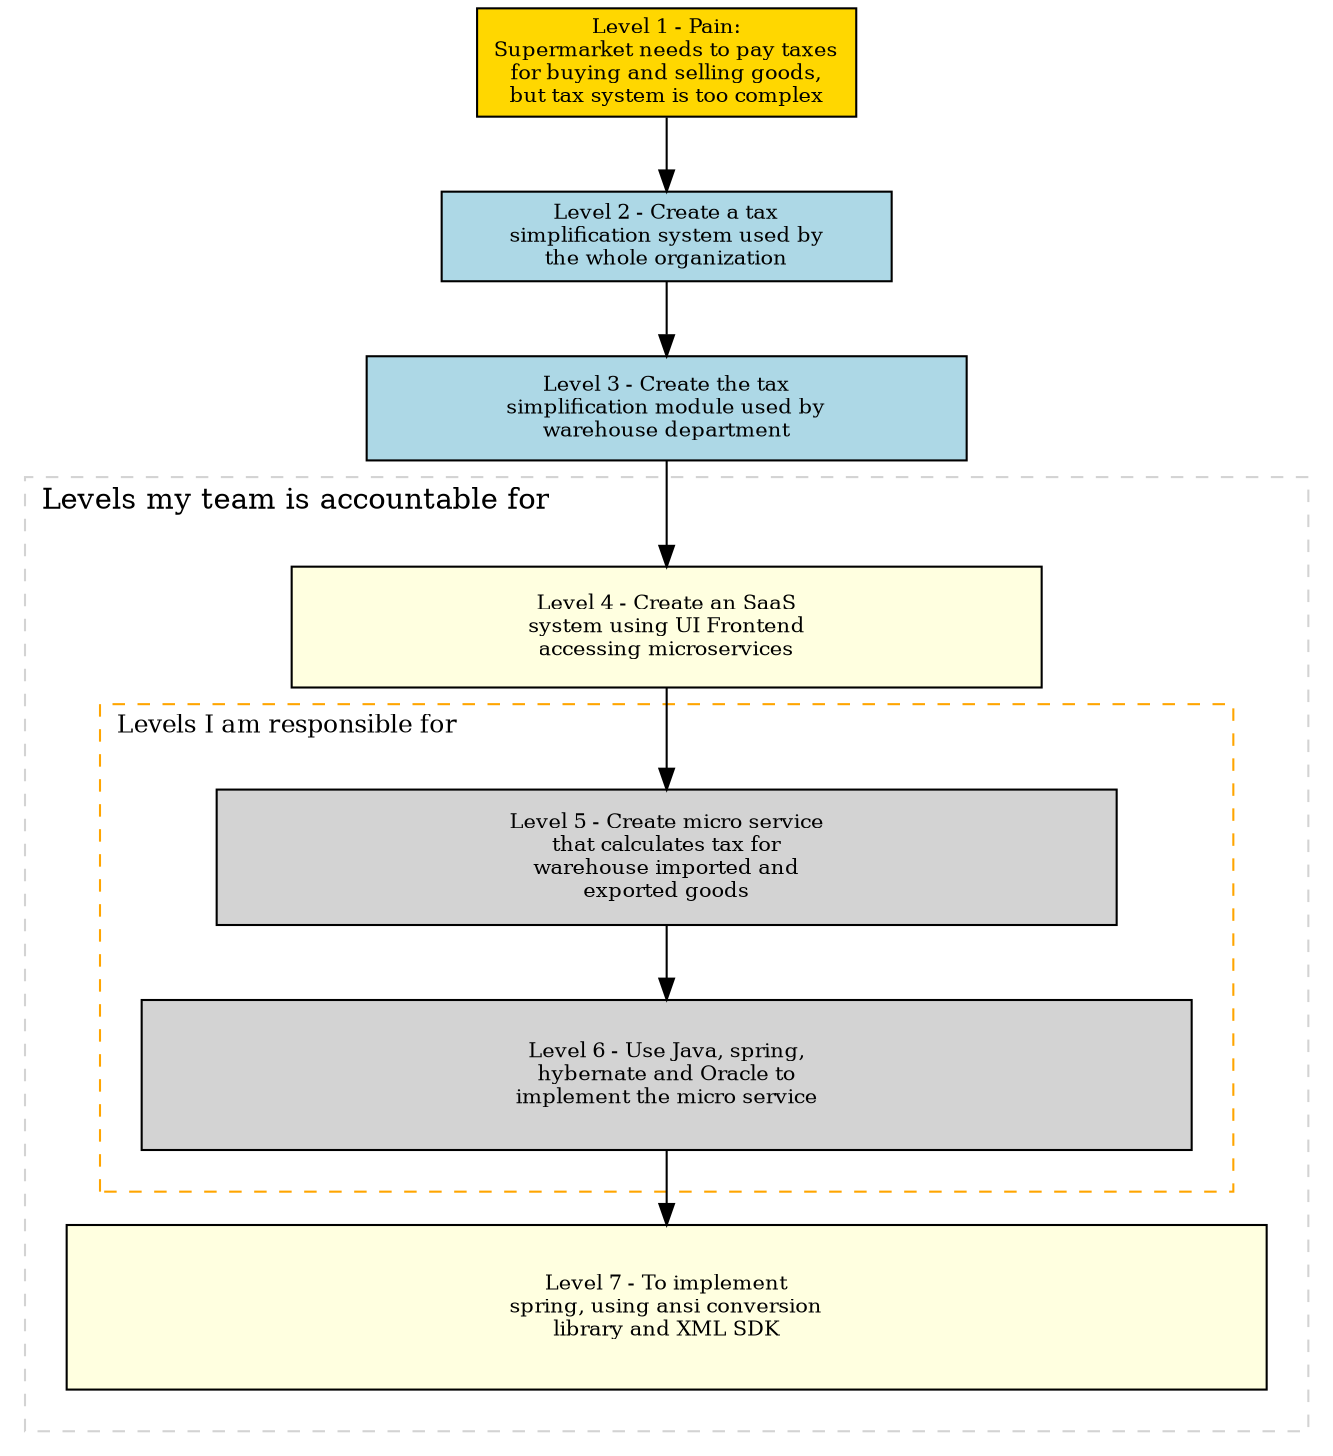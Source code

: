 digraph requirements_pyramid {
  
  // Graph styling
  node [shape=box, style=filled, fontsize=10];
  rankdir=TB;  // Top to Bottom direction

  // Nodes with explicit complexity levels and increasing sizes
  Level1 [label="Level 1 - Pain:\nSupermarket needs to pay taxes\nfor buying and selling goods,\nbut tax system is too complex", fillcolor="gold", width=2, height=0.5]
  Level2 [label="Level 2 - Create a tax\nsimplification system used by\nthe whole organization", fillcolor="lightblue", width=3, height=0.6]
  Level3 [label="Level 3 - Create the tax\nsimplification module used by\nwarehouse department", fillcolor="lightblue", width=4, height=0.7]
  
  // Levels your team is accountable for with a subtler color and clear label
  subgraph cluster_accountable {
    label="Levels my team is accountable for";
    style="dashed";
    color=lightgrey;
    fontsize=14;
    labeljust="l";
    margin=20;
    
    Level4 [label="Level 4 - Create an SaaS\nsystem using UI Frontend\naccessing microservices", fillcolor="lightyellow", width=5, height=0.8]

    // Nested subgraph for levels you are responsible for
    subgraph cluster_responsible {
      label="Levels I am responsible for";
      style="dashed";
      color=orange;
      fontsize=12;
      labeljust="l";

      Level5 [label="Level 5 - Create micro service\nthat calculates tax for\nwarehouse imported and\nexported goods", fillcolor="lightgray", width=6, height=0.9]
      Level6 [label="Level 6 - Use Java, spring,\nhybernate and Oracle to\nimplement the micro service", fillcolor="lightgray", width=7, height=1]
    }

    Level7 [label="Level 7 - To implement\nspring, using ansi conversion\nlibrary and XML SDK", fillcolor="lightyellow", width=8, height=1.1]
  }

  // Edges to show the chosen path
  Level1 -> Level2
  Level2 -> Level3
  Level3 -> Level4
  Level4 -> Level5
  Level5 -> Level6
  Level6 -> Level7
}
